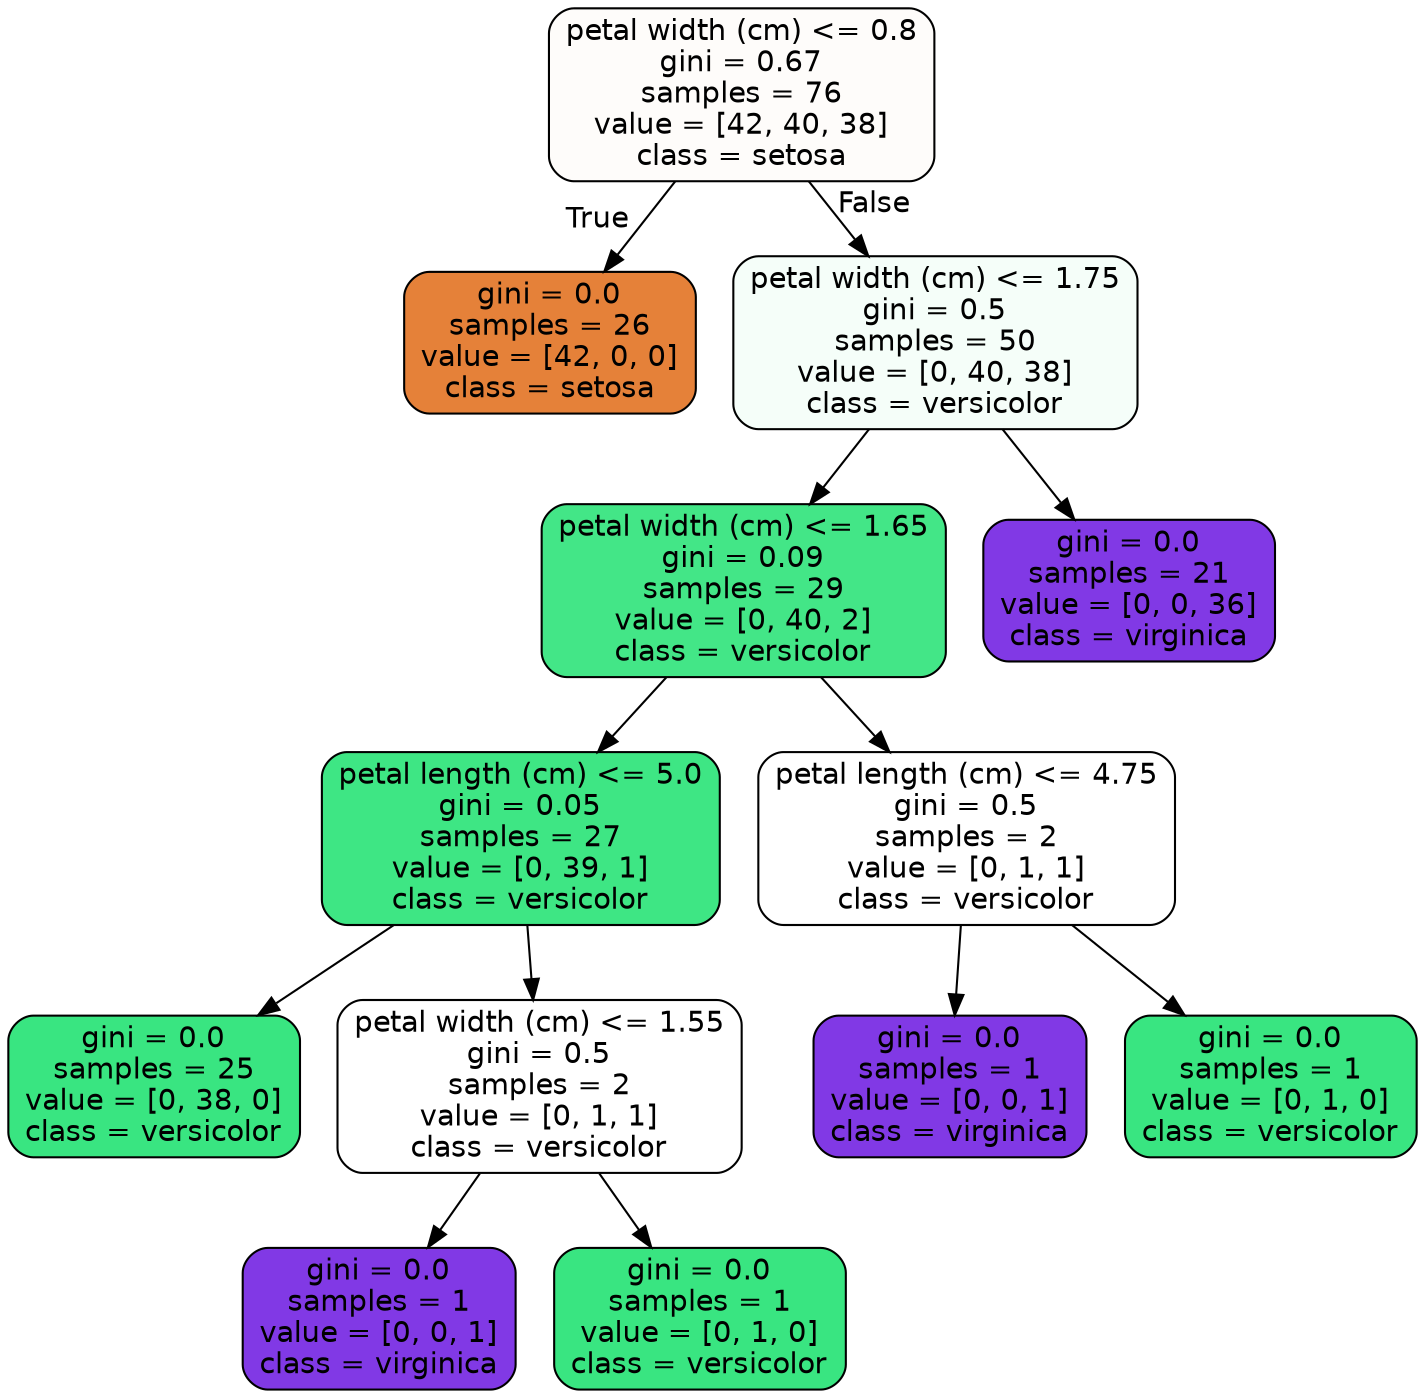 digraph Tree {
node [shape=box, style="filled, rounded", color="black", fontname="helvetica"] ;
edge [fontname="helvetica"] ;
0 [label="petal width (cm) <= 0.8\ngini = 0.67\nsamples = 76\nvalue = [42, 40, 38]\nclass = setosa", fillcolor="#fefcfa"] ;
1 [label="gini = 0.0\nsamples = 26\nvalue = [42, 0, 0]\nclass = setosa", fillcolor="#e58139"] ;
0 -> 1 [labeldistance=2.5, labelangle=45, headlabel="True"] ;
2 [label="petal width (cm) <= 1.75\ngini = 0.5\nsamples = 50\nvalue = [0, 40, 38]\nclass = versicolor", fillcolor="#f5fef9"] ;
0 -> 2 [labeldistance=2.5, labelangle=-45, headlabel="False"] ;
3 [label="petal width (cm) <= 1.65\ngini = 0.09\nsamples = 29\nvalue = [0, 40, 2]\nclass = versicolor", fillcolor="#43e687"] ;
2 -> 3 ;
4 [label="petal length (cm) <= 5.0\ngini = 0.05\nsamples = 27\nvalue = [0, 39, 1]\nclass = versicolor", fillcolor="#3ee684"] ;
3 -> 4 ;
5 [label="gini = 0.0\nsamples = 25\nvalue = [0, 38, 0]\nclass = versicolor", fillcolor="#39e581"] ;
4 -> 5 ;
6 [label="petal width (cm) <= 1.55\ngini = 0.5\nsamples = 2\nvalue = [0, 1, 1]\nclass = versicolor", fillcolor="#ffffff"] ;
4 -> 6 ;
7 [label="gini = 0.0\nsamples = 1\nvalue = [0, 0, 1]\nclass = virginica", fillcolor="#8139e5"] ;
6 -> 7 ;
8 [label="gini = 0.0\nsamples = 1\nvalue = [0, 1, 0]\nclass = versicolor", fillcolor="#39e581"] ;
6 -> 8 ;
9 [label="petal length (cm) <= 4.75\ngini = 0.5\nsamples = 2\nvalue = [0, 1, 1]\nclass = versicolor", fillcolor="#ffffff"] ;
3 -> 9 ;
10 [label="gini = 0.0\nsamples = 1\nvalue = [0, 0, 1]\nclass = virginica", fillcolor="#8139e5"] ;
9 -> 10 ;
11 [label="gini = 0.0\nsamples = 1\nvalue = [0, 1, 0]\nclass = versicolor", fillcolor="#39e581"] ;
9 -> 11 ;
12 [label="gini = 0.0\nsamples = 21\nvalue = [0, 0, 36]\nclass = virginica", fillcolor="#8139e5"] ;
2 -> 12 ;
}